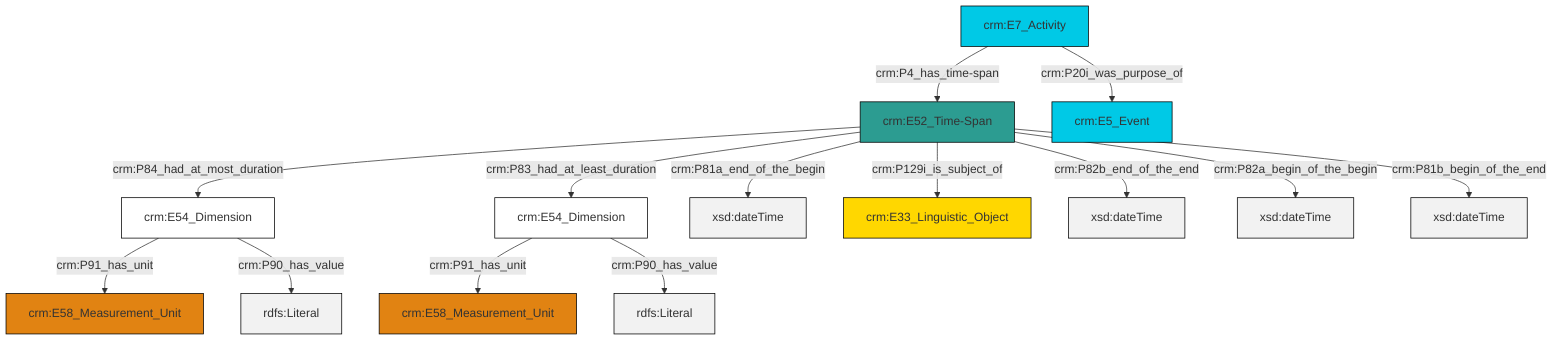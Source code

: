 graph TD
classDef Literal fill:#f2f2f2,stroke:#000000;
classDef CRM_Entity fill:#FFFFFF,stroke:#000000;
classDef Temporal_Entity fill:#00C9E6, stroke:#000000;
classDef Type fill:#E18312, stroke:#000000;
classDef Time-Span fill:#2C9C91, stroke:#000000;
classDef Appellation fill:#FFEB7F, stroke:#000000;
classDef Place fill:#008836, stroke:#000000;
classDef Persistent_Item fill:#B266B2, stroke:#000000;
classDef Conceptual_Object fill:#FFD700, stroke:#000000;
classDef Physical_Thing fill:#D2B48C, stroke:#000000;
classDef Actor fill:#f58aad, stroke:#000000;
classDef PC_Classes fill:#4ce600, stroke:#000000;
classDef Multi fill:#cccccc,stroke:#000000;

6["crm:E52_Time-Span"]:::Time-Span -->|crm:P81a_end_of_the_begin| 7[xsd:dateTime]:::Literal
2["crm:E54_Dimension"]:::CRM_Entity -->|crm:P91_has_unit| 8["crm:E58_Measurement_Unit"]:::Type
6["crm:E52_Time-Span"]:::Time-Span -->|crm:P129i_is_subject_of| 9["crm:E33_Linguistic_Object"]:::Conceptual_Object
6["crm:E52_Time-Span"]:::Time-Span -->|crm:P84_had_at_most_duration| 4["crm:E54_Dimension"]:::CRM_Entity
6["crm:E52_Time-Span"]:::Time-Span -->|crm:P83_had_at_least_duration| 2["crm:E54_Dimension"]:::CRM_Entity
4["crm:E54_Dimension"]:::CRM_Entity -->|crm:P91_has_unit| 0["crm:E58_Measurement_Unit"]:::Type
6["crm:E52_Time-Span"]:::Time-Span -->|crm:P82b_end_of_the_end| 10[xsd:dateTime]:::Literal
11["crm:E7_Activity"]:::Temporal_Entity -->|crm:P4_has_time-span| 6["crm:E52_Time-Span"]:::Time-Span
4["crm:E54_Dimension"]:::CRM_Entity -->|crm:P90_has_value| 15[rdfs:Literal]:::Literal
11["crm:E7_Activity"]:::Temporal_Entity -->|crm:P20i_was_purpose_of| 17["crm:E5_Event"]:::Temporal_Entity
2["crm:E54_Dimension"]:::CRM_Entity -->|crm:P90_has_value| 18[rdfs:Literal]:::Literal
6["crm:E52_Time-Span"]:::Time-Span -->|crm:P82a_begin_of_the_begin| 19[xsd:dateTime]:::Literal
6["crm:E52_Time-Span"]:::Time-Span -->|crm:P81b_begin_of_the_end| 20[xsd:dateTime]:::Literal
